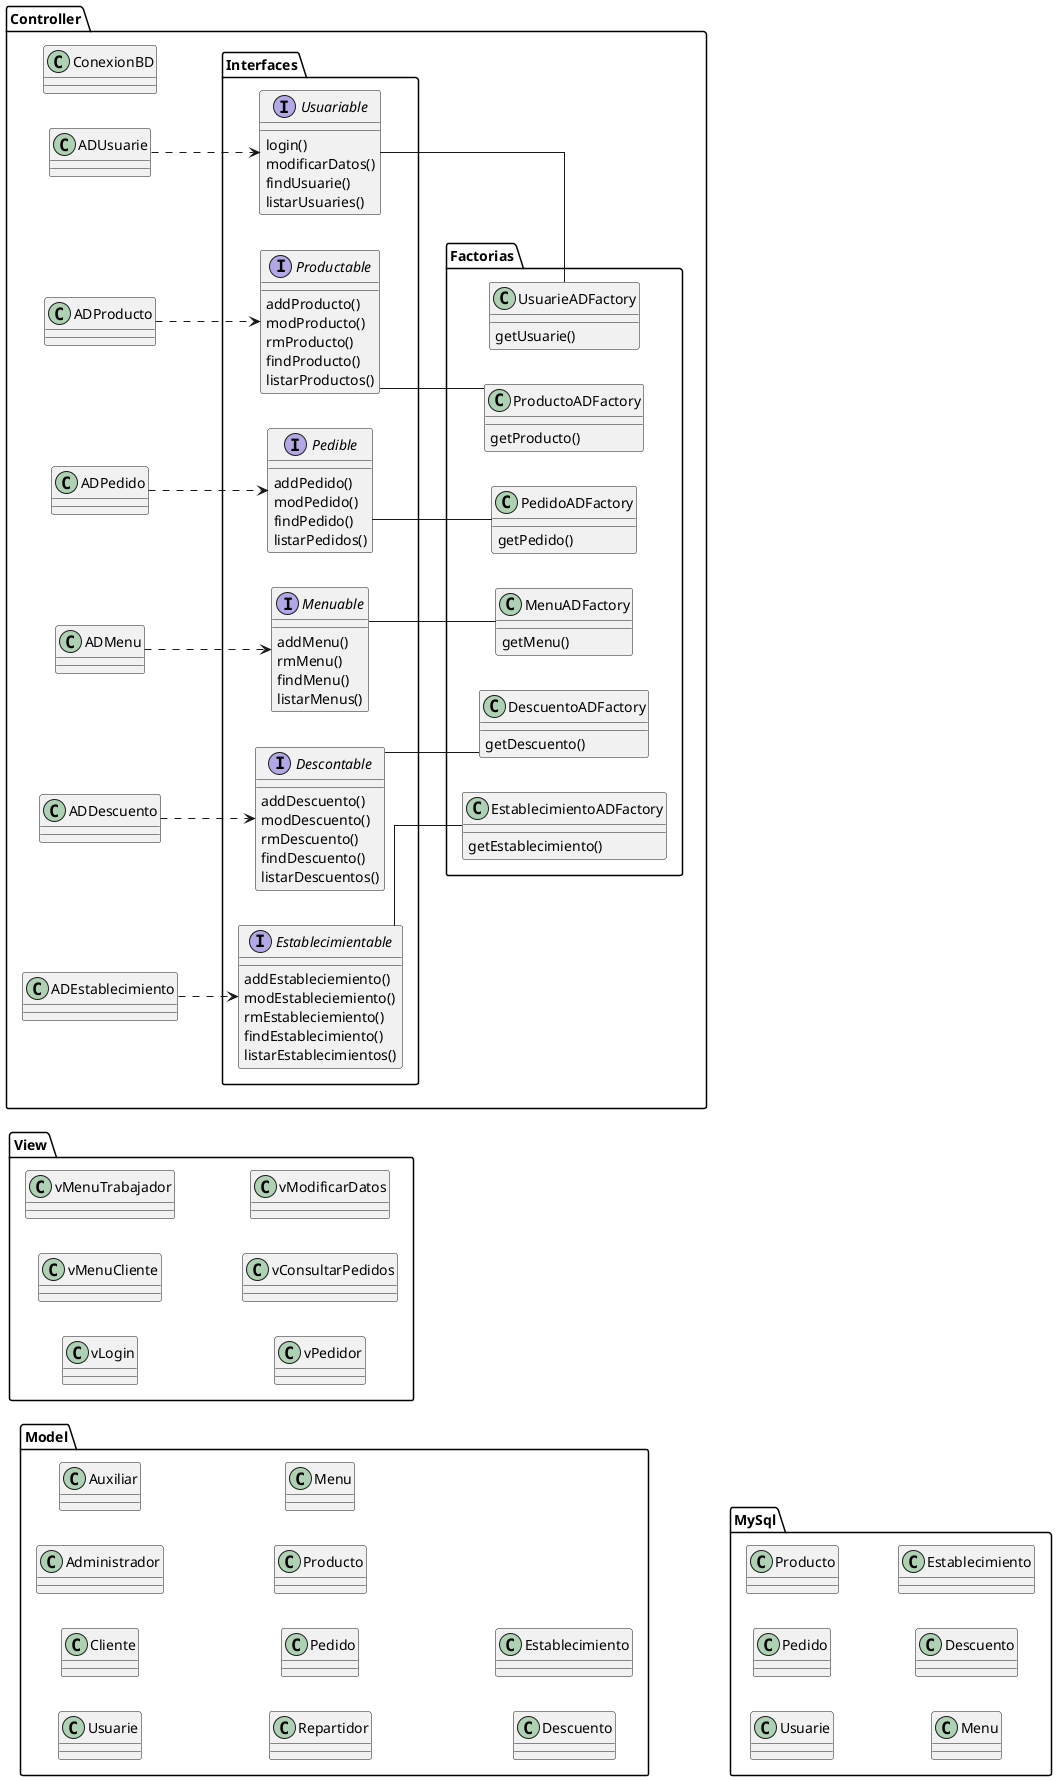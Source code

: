 @startuml

left to right direction

skinparam linetype ortho

package "Model" {
	class Usuarie {
	}
	class Cliente {
	}
	class Administrador {
	}
	class Auxiliar {
	}
	class Repartidor {
	}
	class Pedido {
	}
	class Producto {
	}
	class Menu {
	}
	class Descuento {
	}
	class Establecimiento {
	}
}

package "View" {
	class vLogin
	class vMenuCliente
	class vMenuTrabajador
	class vPedidor
	class vConsultarPedidos
	class vModificarDatos
}

package "Controller" {
	class ConexionBD

	class ADUsuarie 
	class ADProducto 
	class ADPedido 
	class ADMenu
	class ADDescuento 
	class ADEstablecimiento 

	package "Interfaces" {
		interface Usuariable {
			login()
			modificarDatos()
			findUsuarie()
			listarUsuaries()
		}
		interface Descontable {
			addDescuento()
			modDescuento()
			rmDescuento()
			findDescuento()
			listarDescuentos()
		}
		interface Pedible {
			addPedido()
			modPedido()
			findPedido()
			listarPedidos()
		}
		interface Establecimientable {
			addEstableciemiento()
			modEstableciemiento()
			rmEstableciemiento()
			findEstablecimiento()
			listarEstablecimientos()
		}
		interface Menuable {
			addMenu()
			rmMenu()
			findMenu()
			listarMenus()
		}
		interface Productable {
			addProducto()
			modProducto()
			rmProducto()
			findProducto()
			listarProductos()
		}
	}

	package "Factorias" {
		class UsuarieADFactory {
			getUsuarie()
		}
		class ProductoADFactory {
			getProducto()
		}
		class PedidoADFactory {
			getPedido()
		}
		class MenuADFactory {
			getMenu()
		}
		class DescuentoADFactory {
			getDescuento()
		}
		class EstablecimientoADFactory {
			getEstablecimiento()
		}
	}
}

package "MySql" {
		class Usuarie {
		}
		class Pedido {
		}
		class Producto {
		}
		class Menu {
		}
		class Descuento {
		}
		class Establecimiento {
		}
}

ADUsuarie ..> Usuariable
ADProducto ..> Productable
ADPedido ..> Pedible
ADMenu ..> Menuable
ADDescuento ..> Descontable
ADEstablecimiento ..> Establecimientable

Usuariable -- UsuarieADFactory
Productable -- ProductoADFactory
Pedible -- PedidoADFactory
Menuable -- MenuADFactory
Descontable -- DescuentoADFactory
Establecimientable -- EstablecimientoADFactory

@enduml